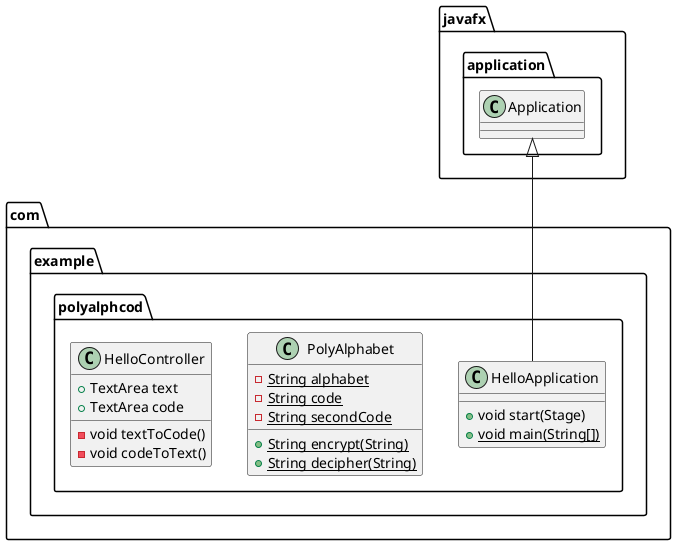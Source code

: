 @startuml
class com.example.polyalphcod.HelloApplication {
+ void start(Stage)
+ {static} void main(String[])
}
class com.example.polyalphcod.PolyAlphabet {
- {static} String alphabet
- {static} String code
- {static} String secondCode
+ {static} String encrypt(String)
+ {static} String decipher(String)
}
class com.example.polyalphcod.HelloController {
+ TextArea text
+ TextArea code
- void textToCode()
- void codeToText()
}


javafx.application.Application <|-- com.example.polyalphcod.HelloApplication
@enduml